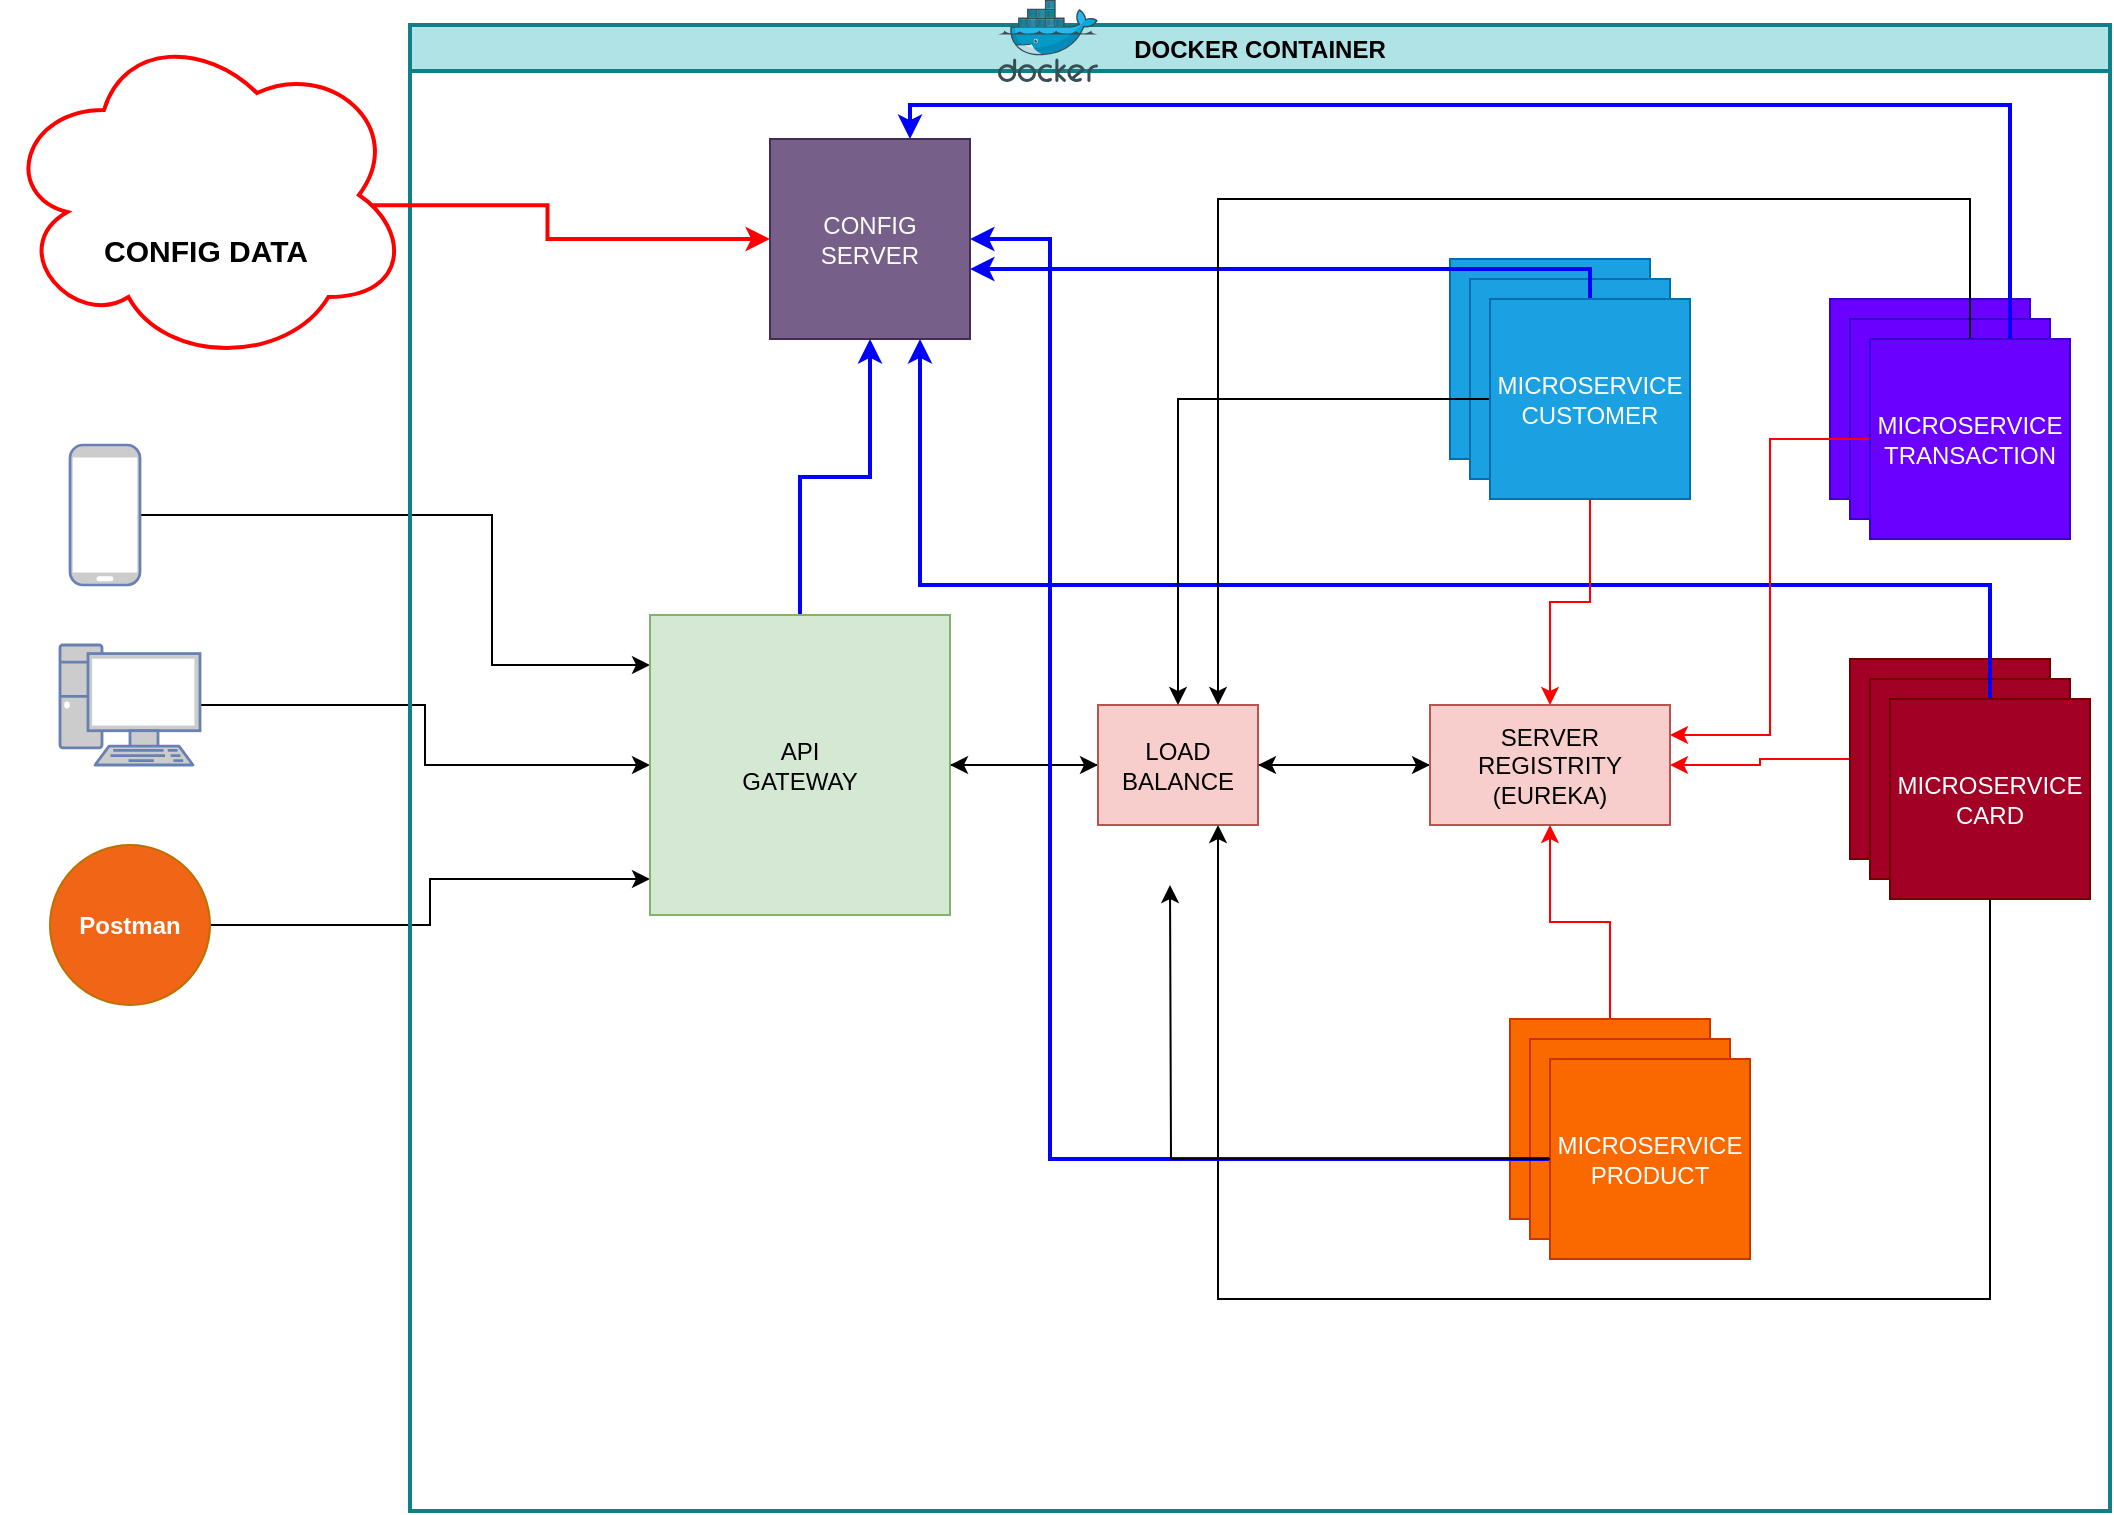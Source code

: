 <mxfile version="16.2.3" type="github">
  <diagram id="vL3J60s9iTPvlTzV4Ia3" name="Page-1">
    <mxGraphModel dx="1578" dy="836" grid="1" gridSize="10" guides="1" tooltips="1" connect="1" arrows="1" fold="1" page="1" pageScale="1" pageWidth="1169" pageHeight="827" math="0" shadow="0">
      <root>
        <mxCell id="0" />
        <mxCell id="1" parent="0" />
        <mxCell id="xbTyZBBeEin3yVoQMGsr-1" style="edgeStyle=orthogonalEdgeStyle;rounded=0;orthogonalLoop=1;jettySize=auto;html=1;" edge="1" parent="1" source="xbTyZBBeEin3yVoQMGsr-2" target="xbTyZBBeEin3yVoQMGsr-10">
          <mxGeometry relative="1" as="geometry" />
        </mxCell>
        <mxCell id="xbTyZBBeEin3yVoQMGsr-2" value="" style="fontColor=#0066CC;verticalAlign=top;verticalLabelPosition=bottom;labelPosition=center;align=center;html=1;outlineConnect=0;fillColor=#CCCCCC;strokeColor=#6881B3;gradientColor=none;gradientDirection=north;strokeWidth=2;shape=mxgraph.networks.pc;" vertex="1" parent="1">
          <mxGeometry x="74" y="352.5" width="70" height="60" as="geometry" />
        </mxCell>
        <mxCell id="xbTyZBBeEin3yVoQMGsr-3" style="edgeStyle=orthogonalEdgeStyle;rounded=0;orthogonalLoop=1;jettySize=auto;html=1;" edge="1" parent="1" source="xbTyZBBeEin3yVoQMGsr-4" target="xbTyZBBeEin3yVoQMGsr-10">
          <mxGeometry relative="1" as="geometry">
            <Array as="points">
              <mxPoint x="290" y="287.5" />
              <mxPoint x="290" y="362.5" />
            </Array>
          </mxGeometry>
        </mxCell>
        <mxCell id="xbTyZBBeEin3yVoQMGsr-4" value="" style="fontColor=#0066CC;verticalAlign=top;verticalLabelPosition=bottom;labelPosition=center;align=center;html=1;outlineConnect=0;fillColor=#CCCCCC;strokeColor=#6881B3;gradientColor=none;gradientDirection=north;strokeWidth=2;shape=mxgraph.networks.mobile;" vertex="1" parent="1">
          <mxGeometry x="79" y="252.5" width="35" height="70" as="geometry" />
        </mxCell>
        <mxCell id="xbTyZBBeEin3yVoQMGsr-5" style="edgeStyle=orthogonalEdgeStyle;rounded=0;orthogonalLoop=1;jettySize=auto;html=1;entryX=0;entryY=0.88;entryDx=0;entryDy=0;entryPerimeter=0;" edge="1" parent="1" source="xbTyZBBeEin3yVoQMGsr-6" target="xbTyZBBeEin3yVoQMGsr-10">
          <mxGeometry relative="1" as="geometry" />
        </mxCell>
        <mxCell id="xbTyZBBeEin3yVoQMGsr-6" value="&lt;font color=&quot;#ffffff&quot;&gt;&lt;b&gt;Postman&lt;/b&gt;&lt;/font&gt;" style="ellipse;whiteSpace=wrap;html=1;aspect=fixed;fillColor=#F06616;fontColor=#000000;strokeColor=#BD7000;" vertex="1" parent="1">
          <mxGeometry x="69" y="452.5" width="80" height="80" as="geometry" />
        </mxCell>
        <mxCell id="xbTyZBBeEin3yVoQMGsr-7" value="DOCKER CONTAINER" style="swimlane;strokeColor=#0e8088;strokeWidth=2;fillColor=#b0e3e6;" vertex="1" parent="1">
          <mxGeometry x="249" y="42.5" width="850" height="743" as="geometry" />
        </mxCell>
        <mxCell id="xbTyZBBeEin3yVoQMGsr-8" style="edgeStyle=orthogonalEdgeStyle;rounded=0;orthogonalLoop=1;jettySize=auto;html=1;exitX=1;exitY=0.5;exitDx=0;exitDy=0;entryX=0;entryY=0.5;entryDx=0;entryDy=0;" edge="1" parent="xbTyZBBeEin3yVoQMGsr-7" source="xbTyZBBeEin3yVoQMGsr-10" target="xbTyZBBeEin3yVoQMGsr-13">
          <mxGeometry relative="1" as="geometry" />
        </mxCell>
        <mxCell id="xbTyZBBeEin3yVoQMGsr-9" style="edgeStyle=orthogonalEdgeStyle;rounded=0;orthogonalLoop=1;jettySize=auto;html=1;entryX=0.5;entryY=1;entryDx=0;entryDy=0;strokeColor=#0000FF;strokeWidth=2;" edge="1" parent="xbTyZBBeEin3yVoQMGsr-7" source="xbTyZBBeEin3yVoQMGsr-10" target="xbTyZBBeEin3yVoQMGsr-39">
          <mxGeometry relative="1" as="geometry" />
        </mxCell>
        <mxCell id="xbTyZBBeEin3yVoQMGsr-10" value="API&lt;br&gt;GATEWAY" style="whiteSpace=wrap;html=1;aspect=fixed;fillColor=#d5e8d4;strokeColor=#82b366;" vertex="1" parent="xbTyZBBeEin3yVoQMGsr-7">
          <mxGeometry x="120" y="295" width="150" height="150" as="geometry" />
        </mxCell>
        <mxCell id="xbTyZBBeEin3yVoQMGsr-11" style="edgeStyle=orthogonalEdgeStyle;rounded=0;orthogonalLoop=1;jettySize=auto;html=1;entryX=1;entryY=0.5;entryDx=0;entryDy=0;" edge="1" parent="xbTyZBBeEin3yVoQMGsr-7" source="xbTyZBBeEin3yVoQMGsr-13" target="xbTyZBBeEin3yVoQMGsr-10">
          <mxGeometry relative="1" as="geometry" />
        </mxCell>
        <mxCell id="xbTyZBBeEin3yVoQMGsr-12" style="edgeStyle=orthogonalEdgeStyle;rounded=0;orthogonalLoop=1;jettySize=auto;html=1;entryX=0;entryY=0.5;entryDx=0;entryDy=0;" edge="1" parent="xbTyZBBeEin3yVoQMGsr-7" source="xbTyZBBeEin3yVoQMGsr-13" target="xbTyZBBeEin3yVoQMGsr-15">
          <mxGeometry relative="1" as="geometry" />
        </mxCell>
        <mxCell id="xbTyZBBeEin3yVoQMGsr-13" value="LOAD BALANCE" style="rounded=0;whiteSpace=wrap;html=1;fillColor=#f8cecc;strokeColor=#b85450;" vertex="1" parent="xbTyZBBeEin3yVoQMGsr-7">
          <mxGeometry x="344" y="340" width="80" height="60" as="geometry" />
        </mxCell>
        <mxCell id="xbTyZBBeEin3yVoQMGsr-14" style="edgeStyle=orthogonalEdgeStyle;rounded=0;orthogonalLoop=1;jettySize=auto;html=1;" edge="1" parent="xbTyZBBeEin3yVoQMGsr-7" source="xbTyZBBeEin3yVoQMGsr-15" target="xbTyZBBeEin3yVoQMGsr-13">
          <mxGeometry relative="1" as="geometry" />
        </mxCell>
        <mxCell id="xbTyZBBeEin3yVoQMGsr-15" value="SERVER REGISTRITY&lt;br&gt;(EUREKA)" style="rounded=0;whiteSpace=wrap;html=1;fillColor=#f8cecc;strokeColor=#b85450;" vertex="1" parent="xbTyZBBeEin3yVoQMGsr-7">
          <mxGeometry x="510" y="340" width="120" height="60" as="geometry" />
        </mxCell>
        <mxCell id="xbTyZBBeEin3yVoQMGsr-16" value="" style="edgeStyle=orthogonalEdgeStyle;rounded=0;orthogonalLoop=1;jettySize=auto;html=1;strokeColor=#FF0000;" edge="1" parent="xbTyZBBeEin3yVoQMGsr-7" source="xbTyZBBeEin3yVoQMGsr-17" target="xbTyZBBeEin3yVoQMGsr-15">
          <mxGeometry relative="1" as="geometry" />
        </mxCell>
        <mxCell id="xbTyZBBeEin3yVoQMGsr-17" value="" style="whiteSpace=wrap;html=1;aspect=fixed;fillColor=#a20025;fontColor=#ffffff;strokeColor=#6F0000;" vertex="1" parent="xbTyZBBeEin3yVoQMGsr-7">
          <mxGeometry x="720" y="317" width="100" height="100" as="geometry" />
        </mxCell>
        <mxCell id="xbTyZBBeEin3yVoQMGsr-18" value="" style="whiteSpace=wrap;html=1;aspect=fixed;fillColor=#a20025;fontColor=#ffffff;strokeColor=#6F0000;" vertex="1" parent="xbTyZBBeEin3yVoQMGsr-7">
          <mxGeometry x="730" y="327" width="100" height="100" as="geometry" />
        </mxCell>
        <mxCell id="xbTyZBBeEin3yVoQMGsr-19" style="edgeStyle=orthogonalEdgeStyle;rounded=0;orthogonalLoop=1;jettySize=auto;html=1;entryX=0.75;entryY=1;entryDx=0;entryDy=0;" edge="1" parent="xbTyZBBeEin3yVoQMGsr-7" source="xbTyZBBeEin3yVoQMGsr-21" target="xbTyZBBeEin3yVoQMGsr-13">
          <mxGeometry relative="1" as="geometry">
            <Array as="points">
              <mxPoint x="790" y="637" />
              <mxPoint x="404" y="637" />
            </Array>
          </mxGeometry>
        </mxCell>
        <mxCell id="xbTyZBBeEin3yVoQMGsr-20" style="edgeStyle=orthogonalEdgeStyle;rounded=0;orthogonalLoop=1;jettySize=auto;html=1;entryX=0.75;entryY=1;entryDx=0;entryDy=0;strokeColor=#0000FF;strokeWidth=2;" edge="1" parent="xbTyZBBeEin3yVoQMGsr-7" source="xbTyZBBeEin3yVoQMGsr-21" target="xbTyZBBeEin3yVoQMGsr-39">
          <mxGeometry relative="1" as="geometry">
            <Array as="points">
              <mxPoint x="790" y="280" />
              <mxPoint x="255" y="280" />
            </Array>
          </mxGeometry>
        </mxCell>
        <mxCell id="xbTyZBBeEin3yVoQMGsr-21" value="MICROSERVICE&lt;br&gt;CARD" style="whiteSpace=wrap;html=1;aspect=fixed;fillColor=#a20025;fontColor=#ffffff;strokeColor=#6F0000;" vertex="1" parent="xbTyZBBeEin3yVoQMGsr-7">
          <mxGeometry x="740" y="337" width="100" height="100" as="geometry" />
        </mxCell>
        <mxCell id="xbTyZBBeEin3yVoQMGsr-22" value="" style="edgeStyle=orthogonalEdgeStyle;rounded=0;orthogonalLoop=1;jettySize=auto;html=1;strokeColor=#FF0000;" edge="1" parent="xbTyZBBeEin3yVoQMGsr-7" source="xbTyZBBeEin3yVoQMGsr-23" target="xbTyZBBeEin3yVoQMGsr-15">
          <mxGeometry relative="1" as="geometry" />
        </mxCell>
        <mxCell id="xbTyZBBeEin3yVoQMGsr-23" value="" style="whiteSpace=wrap;html=1;aspect=fixed;fillColor=#fa6800;fontColor=#000000;strokeColor=#C73500;" vertex="1" parent="xbTyZBBeEin3yVoQMGsr-7">
          <mxGeometry x="550" y="497" width="100" height="100" as="geometry" />
        </mxCell>
        <mxCell id="xbTyZBBeEin3yVoQMGsr-24" value="" style="whiteSpace=wrap;html=1;aspect=fixed;fillColor=#fa6800;fontColor=#000000;strokeColor=#C73500;" vertex="1" parent="xbTyZBBeEin3yVoQMGsr-7">
          <mxGeometry x="560" y="507" width="100" height="100" as="geometry" />
        </mxCell>
        <mxCell id="xbTyZBBeEin3yVoQMGsr-25" style="edgeStyle=orthogonalEdgeStyle;rounded=0;orthogonalLoop=1;jettySize=auto;html=1;strokeColor=#0000FF;strokeWidth=2;" edge="1" parent="xbTyZBBeEin3yVoQMGsr-7" source="xbTyZBBeEin3yVoQMGsr-26" target="xbTyZBBeEin3yVoQMGsr-39">
          <mxGeometry relative="1" as="geometry">
            <Array as="points">
              <mxPoint x="320" y="567" />
              <mxPoint x="320" y="107" />
            </Array>
          </mxGeometry>
        </mxCell>
        <mxCell id="xbTyZBBeEin3yVoQMGsr-26" value="&lt;font color=&quot;#ffffff&quot;&gt;MICROSERVICE&lt;br&gt;PRODUCT&lt;br&gt;&lt;/font&gt;" style="whiteSpace=wrap;html=1;aspect=fixed;fillColor=#fa6800;fontColor=#000000;strokeColor=#C73500;" vertex="1" parent="xbTyZBBeEin3yVoQMGsr-7">
          <mxGeometry x="570" y="517" width="100" height="100" as="geometry" />
        </mxCell>
        <mxCell id="xbTyZBBeEin3yVoQMGsr-27" value="" style="whiteSpace=wrap;html=1;aspect=fixed;fillColor=#1ba1e2;fontColor=#ffffff;strokeColor=#006EAF;" vertex="1" parent="xbTyZBBeEin3yVoQMGsr-7">
          <mxGeometry x="520" y="117" width="100" height="100" as="geometry" />
        </mxCell>
        <mxCell id="xbTyZBBeEin3yVoQMGsr-28" value="" style="whiteSpace=wrap;html=1;aspect=fixed;fillColor=#1ba1e2;fontColor=#ffffff;strokeColor=#006EAF;" vertex="1" parent="xbTyZBBeEin3yVoQMGsr-7">
          <mxGeometry x="530" y="127" width="100" height="100" as="geometry" />
        </mxCell>
        <mxCell id="xbTyZBBeEin3yVoQMGsr-29" value="" style="edgeStyle=orthogonalEdgeStyle;rounded=0;orthogonalLoop=1;jettySize=auto;html=1;strokeColor=#FF0000;" edge="1" parent="xbTyZBBeEin3yVoQMGsr-7" source="xbTyZBBeEin3yVoQMGsr-32" target="xbTyZBBeEin3yVoQMGsr-15">
          <mxGeometry relative="1" as="geometry" />
        </mxCell>
        <mxCell id="xbTyZBBeEin3yVoQMGsr-30" style="edgeStyle=orthogonalEdgeStyle;rounded=0;orthogonalLoop=1;jettySize=auto;html=1;entryX=0.5;entryY=0;entryDx=0;entryDy=0;" edge="1" parent="xbTyZBBeEin3yVoQMGsr-7" source="xbTyZBBeEin3yVoQMGsr-32" target="xbTyZBBeEin3yVoQMGsr-13">
          <mxGeometry relative="1" as="geometry" />
        </mxCell>
        <mxCell id="xbTyZBBeEin3yVoQMGsr-31" style="edgeStyle=orthogonalEdgeStyle;rounded=0;orthogonalLoop=1;jettySize=auto;html=1;strokeColor=#0000FF;strokeWidth=2;" edge="1" parent="xbTyZBBeEin3yVoQMGsr-7" source="xbTyZBBeEin3yVoQMGsr-32" target="xbTyZBBeEin3yVoQMGsr-39">
          <mxGeometry relative="1" as="geometry">
            <mxPoint x="310" y="122" as="targetPoint" />
            <Array as="points">
              <mxPoint x="590" y="122" />
            </Array>
          </mxGeometry>
        </mxCell>
        <mxCell id="xbTyZBBeEin3yVoQMGsr-32" value="MICROSERVICE&lt;br&gt;CUSTOMER" style="whiteSpace=wrap;html=1;aspect=fixed;fillColor=#1ba1e2;fontColor=#ffffff;strokeColor=#006EAF;" vertex="1" parent="xbTyZBBeEin3yVoQMGsr-7">
          <mxGeometry x="540" y="137" width="100" height="100" as="geometry" />
        </mxCell>
        <mxCell id="xbTyZBBeEin3yVoQMGsr-33" value="" style="whiteSpace=wrap;html=1;aspect=fixed;fillColor=#6a00ff;fontColor=#ffffff;strokeColor=#3700CC;" vertex="1" parent="xbTyZBBeEin3yVoQMGsr-7">
          <mxGeometry x="710" y="137" width="100" height="100" as="geometry" />
        </mxCell>
        <mxCell id="xbTyZBBeEin3yVoQMGsr-34" value="" style="whiteSpace=wrap;html=1;aspect=fixed;fillColor=#6a00ff;fontColor=#ffffff;strokeColor=#3700CC;" vertex="1" parent="xbTyZBBeEin3yVoQMGsr-7">
          <mxGeometry x="720" y="147" width="100" height="100" as="geometry" />
        </mxCell>
        <mxCell id="xbTyZBBeEin3yVoQMGsr-35" style="edgeStyle=orthogonalEdgeStyle;rounded=0;orthogonalLoop=1;jettySize=auto;html=1;entryX=1;entryY=0.25;entryDx=0;entryDy=0;strokeColor=#FF0000;" edge="1" parent="xbTyZBBeEin3yVoQMGsr-7" source="xbTyZBBeEin3yVoQMGsr-38" target="xbTyZBBeEin3yVoQMGsr-15">
          <mxGeometry relative="1" as="geometry" />
        </mxCell>
        <mxCell id="xbTyZBBeEin3yVoQMGsr-36" style="edgeStyle=orthogonalEdgeStyle;rounded=0;orthogonalLoop=1;jettySize=auto;html=1;entryX=0.75;entryY=0;entryDx=0;entryDy=0;" edge="1" parent="xbTyZBBeEin3yVoQMGsr-7" source="xbTyZBBeEin3yVoQMGsr-38" target="xbTyZBBeEin3yVoQMGsr-13">
          <mxGeometry relative="1" as="geometry">
            <Array as="points">
              <mxPoint x="780" y="87" />
              <mxPoint x="404" y="87" />
            </Array>
          </mxGeometry>
        </mxCell>
        <mxCell id="xbTyZBBeEin3yVoQMGsr-37" style="edgeStyle=orthogonalEdgeStyle;rounded=0;orthogonalLoop=1;jettySize=auto;html=1;strokeColor=#0000FF;strokeWidth=2;" edge="1" parent="xbTyZBBeEin3yVoQMGsr-7" source="xbTyZBBeEin3yVoQMGsr-38" target="xbTyZBBeEin3yVoQMGsr-39">
          <mxGeometry relative="1" as="geometry">
            <mxPoint x="280" y="40" as="targetPoint" />
            <Array as="points">
              <mxPoint x="800" y="40" />
              <mxPoint x="250" y="40" />
            </Array>
          </mxGeometry>
        </mxCell>
        <mxCell id="xbTyZBBeEin3yVoQMGsr-38" value="MICROSERVICE&lt;br&gt;TRANSACTION" style="whiteSpace=wrap;html=1;aspect=fixed;fillColor=#6a00ff;fontColor=#ffffff;strokeColor=#3700CC;" vertex="1" parent="xbTyZBBeEin3yVoQMGsr-7">
          <mxGeometry x="730" y="157" width="100" height="100" as="geometry" />
        </mxCell>
        <mxCell id="xbTyZBBeEin3yVoQMGsr-39" value="CONFIG&lt;br&gt;SERVER" style="whiteSpace=wrap;html=1;aspect=fixed;fillColor=#76608a;strokeColor=#432D57;fontColor=#ffffff;" vertex="1" parent="xbTyZBBeEin3yVoQMGsr-7">
          <mxGeometry x="180" y="57" width="100" height="100" as="geometry" />
        </mxCell>
        <mxCell id="xbTyZBBeEin3yVoQMGsr-47" value="" style="sketch=0;aspect=fixed;html=1;points=[];align=center;image;fontSize=12;image=img/lib/mscae/Docker.svg;strokeColor=#FF0000;strokeWidth=2;" vertex="1" parent="xbTyZBBeEin3yVoQMGsr-7">
          <mxGeometry x="294" y="-12.5" width="50" height="41" as="geometry" />
        </mxCell>
        <mxCell id="xbTyZBBeEin3yVoQMGsr-40" style="edgeStyle=orthogonalEdgeStyle;rounded=0;orthogonalLoop=1;jettySize=auto;html=1;" edge="1" parent="1" source="xbTyZBBeEin3yVoQMGsr-26">
          <mxGeometry relative="1" as="geometry">
            <mxPoint x="629" y="472.5" as="targetPoint" />
          </mxGeometry>
        </mxCell>
        <mxCell id="xbTyZBBeEin3yVoQMGsr-43" style="edgeStyle=orthogonalEdgeStyle;rounded=0;orthogonalLoop=1;jettySize=auto;html=1;fontSize=15;strokeColor=#FF0000;strokeWidth=2;exitX=1;exitY=0.75;exitDx=0;exitDy=0;" edge="1" parent="1" target="xbTyZBBeEin3yVoQMGsr-39" source="xbTyZBBeEin3yVoQMGsr-46">
          <mxGeometry relative="1" as="geometry">
            <mxPoint x="233" y="117.5" as="sourcePoint" />
          </mxGeometry>
        </mxCell>
        <mxCell id="xbTyZBBeEin3yVoQMGsr-44" value="" style="group" vertex="1" connectable="0" parent="1">
          <mxGeometry x="45" y="42.5" width="204" height="170" as="geometry" />
        </mxCell>
        <mxCell id="xbTyZBBeEin3yVoQMGsr-45" value="&lt;font style=&quot;font-size: 15px&quot;&gt;&lt;b&gt;&lt;br&gt;&lt;br&gt;&lt;br&gt;CONFIG DATA&lt;/b&gt;&lt;/font&gt;" style="ellipse;shape=cloud;whiteSpace=wrap;html=1;strokeWidth=2;strokeColor=#FF0000;" vertex="1" parent="xbTyZBBeEin3yVoQMGsr-44">
          <mxGeometry width="204" height="170" as="geometry" />
        </mxCell>
        <mxCell id="xbTyZBBeEin3yVoQMGsr-46" value="" style="shape=image;html=1;verticalAlign=top;verticalLabelPosition=bottom;labelBackgroundColor=#ffffff;imageAspect=0;aspect=fixed;image=https://cdn0.iconfinder.com/data/icons/octicons/2857/logo-github-128.png" vertex="1" parent="xbTyZBBeEin3yVoQMGsr-44">
          <mxGeometry x="52.7" y="8.5" width="108.8" height="108.8" as="geometry" />
        </mxCell>
      </root>
    </mxGraphModel>
  </diagram>
</mxfile>
